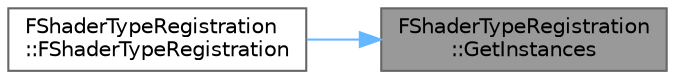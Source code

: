 digraph "FShaderTypeRegistration::GetInstances"
{
 // INTERACTIVE_SVG=YES
 // LATEX_PDF_SIZE
  bgcolor="transparent";
  edge [fontname=Helvetica,fontsize=10,labelfontname=Helvetica,labelfontsize=10];
  node [fontname=Helvetica,fontsize=10,shape=box,height=0.2,width=0.4];
  rankdir="RL";
  Node1 [id="Node000001",label="FShaderTypeRegistration\l::GetInstances",height=0.2,width=0.4,color="gray40", fillcolor="grey60", style="filled", fontcolor="black",tooltip=" "];
  Node1 -> Node2 [id="edge1_Node000001_Node000002",dir="back",color="steelblue1",style="solid",tooltip=" "];
  Node2 [id="Node000002",label="FShaderTypeRegistration\l::FShaderTypeRegistration",height=0.2,width=0.4,color="grey40", fillcolor="white", style="filled",URL="$d8/d75/classFShaderTypeRegistration.html#a09802e806ab3e8ec51f2c59983b29682",tooltip=" "];
}
